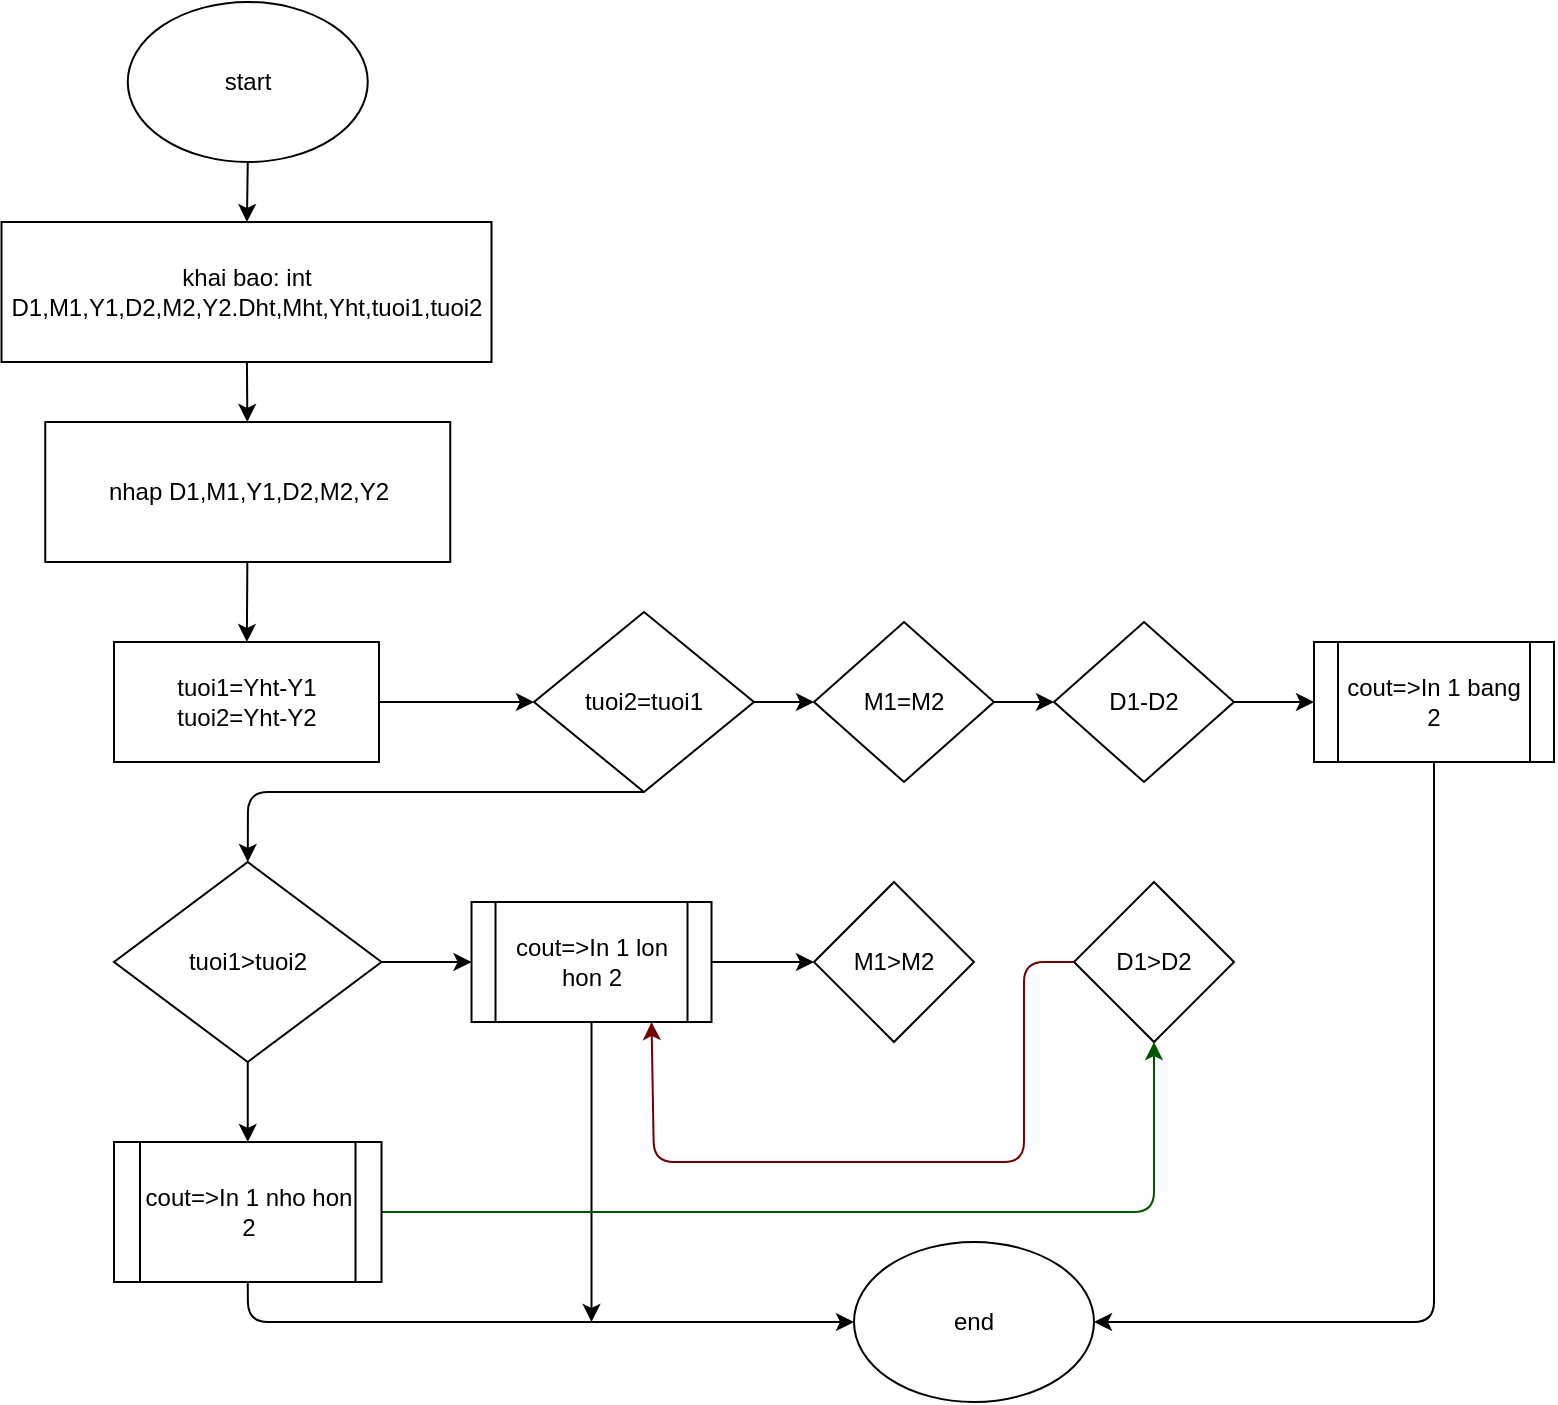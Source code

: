 <mxfile>
    <diagram id="1L1cGF6QVfOEoPj6ReOK" name="Page-1">
        <mxGraphModel dx="1130" dy="792" grid="1" gridSize="10" guides="1" tooltips="1" connect="1" arrows="1" fold="1" page="1" pageScale="1" pageWidth="850" pageHeight="1100" math="0" shadow="0">
            <root>
                <mxCell id="0"/>
                <mxCell id="1" parent="0"/>
                <mxCell id="33" value="" style="edgeStyle=none;html=1;" edge="1" parent="1" source="2" target="3">
                    <mxGeometry relative="1" as="geometry"/>
                </mxCell>
                <mxCell id="2" value="start" style="ellipse;whiteSpace=wrap;html=1;" vertex="1" parent="1">
                    <mxGeometry x="96.88" y="20" width="120" height="80" as="geometry"/>
                </mxCell>
                <mxCell id="35" value="" style="edgeStyle=none;html=1;" edge="1" parent="1" source="3" target="4">
                    <mxGeometry relative="1" as="geometry"/>
                </mxCell>
                <mxCell id="3" value="khai bao: int D1,M1,Y1,D2,M2,Y2.Dht,Mht,Yht,tuoi1,tuoi2" style="rounded=0;whiteSpace=wrap;html=1;" vertex="1" parent="1">
                    <mxGeometry x="33.75" y="130" width="245" height="70" as="geometry"/>
                </mxCell>
                <mxCell id="36" value="" style="edgeStyle=none;html=1;" edge="1" parent="1" source="4" target="6">
                    <mxGeometry relative="1" as="geometry"/>
                </mxCell>
                <mxCell id="4" value="nhap D1,M1,Y1,D2,M2,Y2" style="rounded=0;whiteSpace=wrap;html=1;" vertex="1" parent="1">
                    <mxGeometry x="55.63" y="230" width="202.5" height="70" as="geometry"/>
                </mxCell>
                <mxCell id="14" value="" style="edgeStyle=none;html=1;" edge="1" parent="1" source="6" target="7">
                    <mxGeometry relative="1" as="geometry"/>
                </mxCell>
                <mxCell id="6" value="tuoi1=Yht-Y1&lt;br&gt;tuoi2=Yht-Y2" style="rounded=0;whiteSpace=wrap;html=1;" vertex="1" parent="1">
                    <mxGeometry x="90" y="340" width="132.5" height="60" as="geometry"/>
                </mxCell>
                <mxCell id="9" value="" style="edgeStyle=none;html=1;" edge="1" parent="1" source="7" target="8">
                    <mxGeometry relative="1" as="geometry"/>
                </mxCell>
                <mxCell id="32" style="edgeStyle=none;html=1;entryX=0.5;entryY=0;entryDx=0;entryDy=0;exitX=0.5;exitY=1;exitDx=0;exitDy=0;" edge="1" parent="1" source="7" target="15">
                    <mxGeometry relative="1" as="geometry">
                        <Array as="points">
                            <mxPoint x="157" y="415"/>
                        </Array>
                    </mxGeometry>
                </mxCell>
                <mxCell id="7" value="tuoi2=tuoi1" style="rhombus;whiteSpace=wrap;html=1;" vertex="1" parent="1">
                    <mxGeometry x="300" y="325" width="110" height="90" as="geometry"/>
                </mxCell>
                <mxCell id="13" value="" style="edgeStyle=none;html=1;" edge="1" parent="1" source="8" target="10">
                    <mxGeometry relative="1" as="geometry"/>
                </mxCell>
                <mxCell id="8" value="M1=M2" style="rhombus;whiteSpace=wrap;html=1;" vertex="1" parent="1">
                    <mxGeometry x="440" y="330" width="90" height="80" as="geometry"/>
                </mxCell>
                <mxCell id="12" value="" style="edgeStyle=none;html=1;" edge="1" parent="1" source="10" target="11">
                    <mxGeometry relative="1" as="geometry"/>
                </mxCell>
                <mxCell id="10" value="D1-D2" style="rhombus;whiteSpace=wrap;html=1;" vertex="1" parent="1">
                    <mxGeometry x="560" y="330" width="90" height="80" as="geometry"/>
                </mxCell>
                <mxCell id="24" style="edgeStyle=none;html=1;" edge="1" parent="1" source="11">
                    <mxGeometry relative="1" as="geometry">
                        <mxPoint x="580" y="680" as="targetPoint"/>
                        <Array as="points">
                            <mxPoint x="750" y="680"/>
                        </Array>
                    </mxGeometry>
                </mxCell>
                <mxCell id="11" value="cout=&amp;gt;In 1 bang 2" style="shape=process;whiteSpace=wrap;html=1;backgroundOutline=1;" vertex="1" parent="1">
                    <mxGeometry x="690" y="340" width="120" height="60" as="geometry"/>
                </mxCell>
                <mxCell id="17" value="" style="edgeStyle=none;html=1;" edge="1" parent="1" source="15" target="16">
                    <mxGeometry relative="1" as="geometry"/>
                </mxCell>
                <mxCell id="27" value="" style="edgeStyle=none;html=1;" edge="1" parent="1" source="15" target="22">
                    <mxGeometry relative="1" as="geometry"/>
                </mxCell>
                <mxCell id="15" value="tuoi1&amp;gt;tuoi2" style="rhombus;whiteSpace=wrap;html=1;" vertex="1" parent="1">
                    <mxGeometry x="90" y="450" width="133.75" height="100" as="geometry"/>
                </mxCell>
                <mxCell id="19" value="" style="edgeStyle=none;html=1;" edge="1" parent="1" source="16" target="18">
                    <mxGeometry relative="1" as="geometry"/>
                </mxCell>
                <mxCell id="34" style="edgeStyle=none;html=1;" edge="1" parent="1" source="16">
                    <mxGeometry relative="1" as="geometry">
                        <mxPoint x="328.755" y="680" as="targetPoint"/>
                    </mxGeometry>
                </mxCell>
                <mxCell id="16" value="cout=&amp;gt;In 1 lon hon 2" style="shape=process;whiteSpace=wrap;html=1;backgroundOutline=1;" vertex="1" parent="1">
                    <mxGeometry x="268.755" y="470" width="120" height="60" as="geometry"/>
                </mxCell>
                <mxCell id="18" value="M1&amp;gt;M2" style="rhombus;whiteSpace=wrap;html=1;" vertex="1" parent="1">
                    <mxGeometry x="439.995" y="460" width="80" height="80" as="geometry"/>
                </mxCell>
                <mxCell id="20" value="D1&amp;gt;D2" style="rhombus;whiteSpace=wrap;html=1;" vertex="1" parent="1">
                    <mxGeometry x="570" y="460" width="80" height="80" as="geometry"/>
                </mxCell>
                <mxCell id="25" style="edgeStyle=none;html=1;exitX=0.5;exitY=1;exitDx=0;exitDy=0;" edge="1" parent="1" source="22" target="23">
                    <mxGeometry relative="1" as="geometry">
                        <mxPoint x="157" y="700" as="targetPoint"/>
                        <Array as="points">
                            <mxPoint x="157" y="680"/>
                        </Array>
                    </mxGeometry>
                </mxCell>
                <mxCell id="29" style="edgeStyle=none;html=1;fillColor=#008a00;strokeColor=#005700;" edge="1" parent="1" source="22" target="20">
                    <mxGeometry relative="1" as="geometry">
                        <Array as="points">
                            <mxPoint x="610" y="625"/>
                        </Array>
                    </mxGeometry>
                </mxCell>
                <mxCell id="22" value="cout=&amp;gt;In 1 nho hon 2" style="shape=process;whiteSpace=wrap;html=1;backgroundOutline=1;" vertex="1" parent="1">
                    <mxGeometry x="90" y="590" width="133.75" height="70" as="geometry"/>
                </mxCell>
                <mxCell id="23" value="end" style="ellipse;whiteSpace=wrap;html=1;" vertex="1" parent="1">
                    <mxGeometry x="460" y="640" width="120" height="80" as="geometry"/>
                </mxCell>
                <mxCell id="31" style="edgeStyle=none;html=1;entryX=0.75;entryY=1;entryDx=0;entryDy=0;exitX=0;exitY=0.5;exitDx=0;exitDy=0;fillColor=#a20025;strokeColor=#6F0000;" edge="1" parent="1" source="20" target="16">
                    <mxGeometry relative="1" as="geometry">
                        <mxPoint x="545" y="600" as="targetPoint"/>
                        <mxPoint x="545" y="497" as="sourcePoint"/>
                        <Array as="points">
                            <mxPoint x="545" y="500"/>
                            <mxPoint x="545" y="600"/>
                            <mxPoint x="360" y="600"/>
                        </Array>
                    </mxGeometry>
                </mxCell>
            </root>
        </mxGraphModel>
    </diagram>
</mxfile>